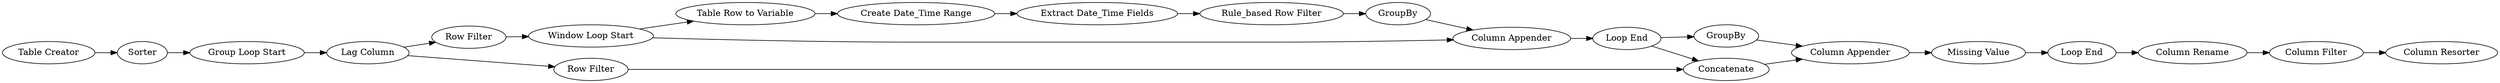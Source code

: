 digraph {
	1 [label="Table Creator"]
	2 [label="Group Loop Start"]
	3 [label=Sorter]
	4 [label="Lag Column"]
	6 [label="Create Date_Time Range"]
	8 [label="Table Row to Variable"]
	9 [label="Row Filter"]
	10 [label="Window Loop Start"]
	11 [label="Extract Date_Time Fields"]
	12 [label="Rule_based Row Filter"]
	13 [label=GroupBy]
	14 [label="Column Appender"]
	15 [label="Loop End"]
	16 [label="Loop End"]
	17 [label=GroupBy]
	18 [label="Column Appender"]
	19 [label="Missing Value"]
	20 [label="Column Rename"]
	21 [label=Concatenate]
	22 [label="Row Filter"]
	23 [label="Column Filter"]
	24 [label="Column Resorter"]
	1 -> 3
	2 -> 4
	3 -> 2
	4 -> 9
	4 -> 22
	6 -> 11
	8 -> 6
	9 -> 10
	10 -> 8
	10 -> 14
	11 -> 12
	12 -> 13
	13 -> 14
	14 -> 15
	15 -> 17
	15 -> 21
	16 -> 20
	17 -> 18
	18 -> 19
	19 -> 16
	20 -> 23
	21 -> 18
	22 -> 21
	23 -> 24
	rankdir=LR
}
